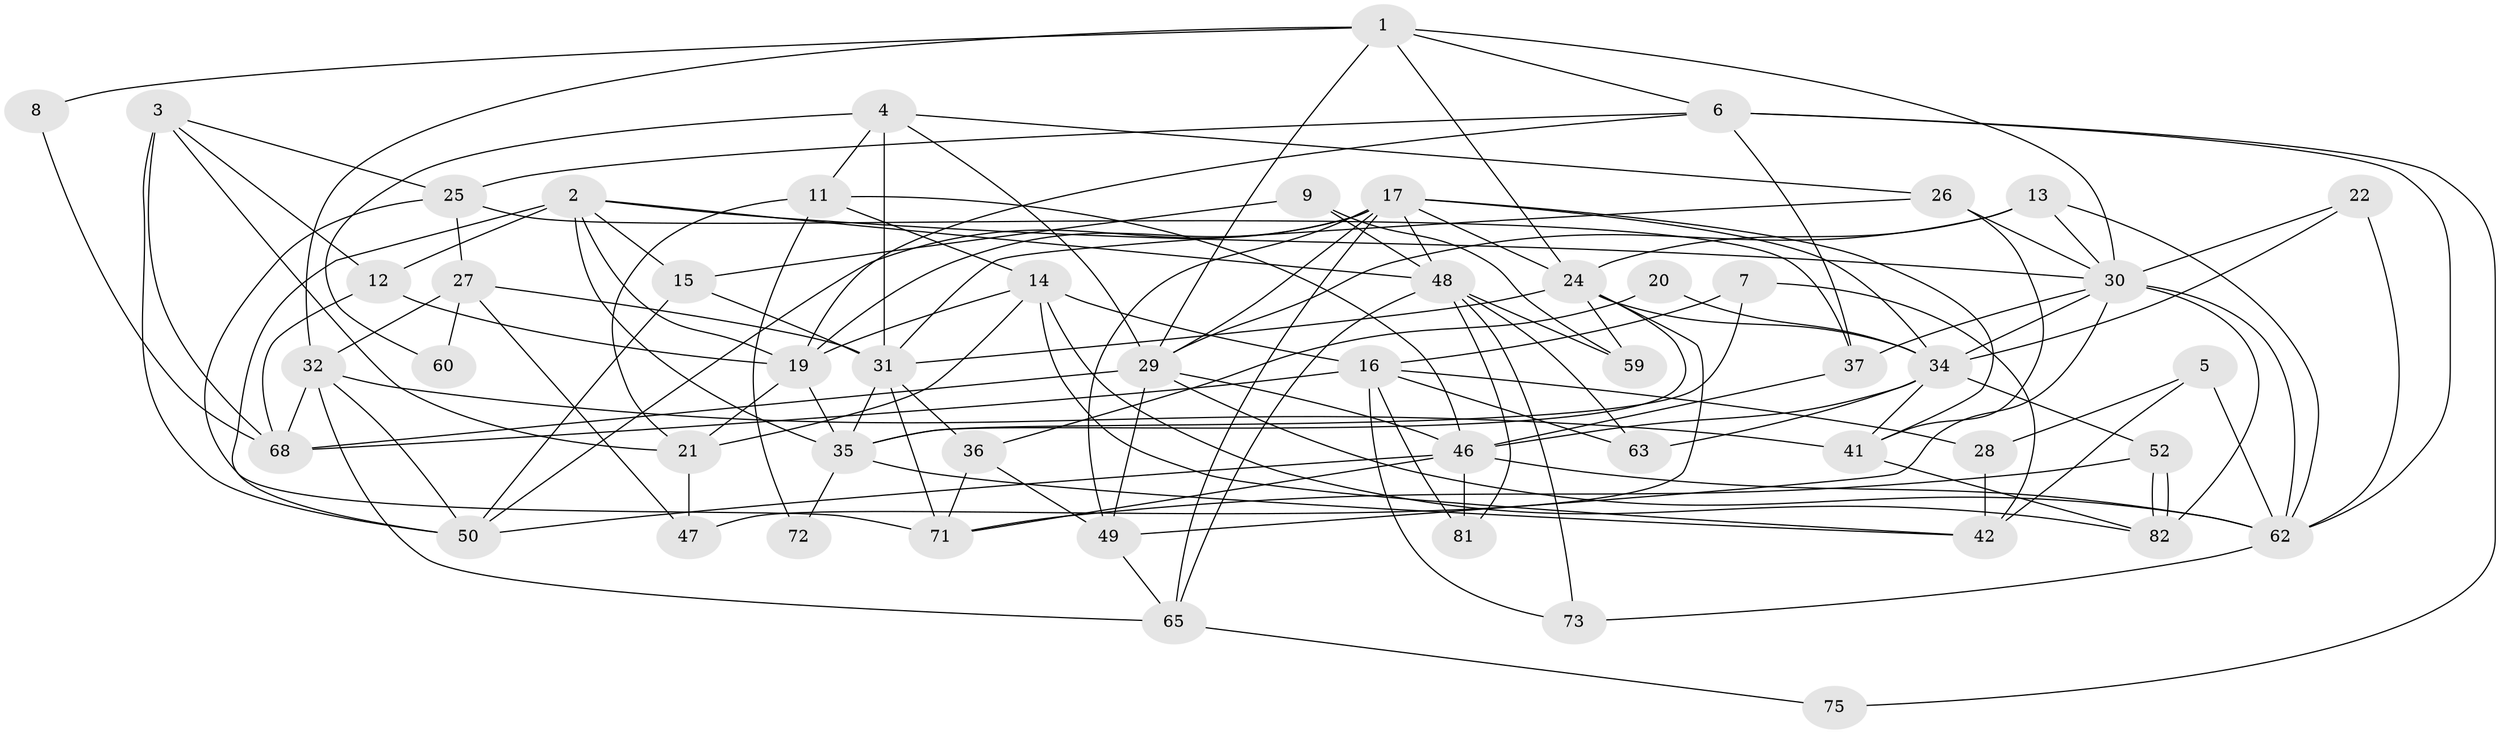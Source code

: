 // Generated by graph-tools (version 1.1) at 2025/52/02/27/25 19:52:06]
// undirected, 53 vertices, 134 edges
graph export_dot {
graph [start="1"]
  node [color=gray90,style=filled];
  1 [super="+61"];
  2 [super="+64"];
  3 [super="+10"];
  4 [super="+70"];
  5;
  6 [super="+58"];
  7;
  8;
  9;
  11 [super="+51"];
  12;
  13 [super="+56"];
  14 [super="+55"];
  15 [super="+23"];
  16 [super="+18"];
  17 [super="+33"];
  19 [super="+78"];
  20;
  21 [super="+40"];
  22;
  24 [super="+39"];
  25 [super="+45"];
  26;
  27 [super="+69"];
  28;
  29 [super="+53"];
  30 [super="+38"];
  31 [super="+66"];
  32 [super="+80"];
  34 [super="+43"];
  35 [super="+67"];
  36;
  37;
  41 [super="+54"];
  42 [super="+44"];
  46 [super="+57"];
  47;
  48 [super="+74"];
  49 [super="+77"];
  50 [super="+79"];
  52;
  59;
  60;
  62 [super="+84"];
  63;
  65;
  68 [super="+76"];
  71 [super="+83"];
  72;
  73;
  75;
  81;
  82;
  1 -- 29;
  1 -- 8;
  1 -- 6;
  1 -- 30;
  1 -- 24;
  1 -- 32;
  2 -- 19;
  2 -- 30;
  2 -- 48;
  2 -- 35;
  2 -- 50;
  2 -- 12;
  2 -- 15;
  3 -- 68;
  3 -- 12;
  3 -- 50;
  3 -- 25;
  3 -- 21;
  4 -- 29;
  4 -- 26;
  4 -- 11;
  4 -- 60;
  4 -- 31;
  5 -- 28;
  5 -- 62;
  5 -- 42;
  6 -- 75;
  6 -- 62;
  6 -- 19;
  6 -- 37;
  6 -- 25;
  7 -- 35;
  7 -- 16;
  7 -- 42;
  8 -- 68;
  9 -- 59;
  9 -- 15;
  9 -- 48;
  11 -- 21;
  11 -- 46;
  11 -- 72;
  11 -- 14;
  12 -- 19;
  12 -- 68;
  13 -- 24;
  13 -- 30;
  13 -- 29;
  13 -- 62;
  14 -- 82;
  14 -- 16;
  14 -- 42;
  14 -- 19;
  14 -- 21;
  15 -- 50;
  15 -- 31;
  16 -- 73;
  16 -- 28;
  16 -- 81;
  16 -- 68;
  16 -- 63;
  17 -- 19;
  17 -- 48;
  17 -- 65;
  17 -- 34;
  17 -- 49;
  17 -- 50;
  17 -- 24;
  17 -- 41;
  17 -- 29;
  19 -- 35;
  19 -- 21;
  20 -- 36;
  20 -- 34;
  21 -- 47;
  22 -- 62;
  22 -- 34;
  22 -- 30;
  24 -- 34;
  24 -- 31;
  24 -- 59;
  24 -- 47;
  24 -- 35;
  25 -- 37;
  25 -- 27;
  25 -- 71 [weight=2];
  26 -- 30;
  26 -- 31;
  26 -- 41;
  27 -- 31 [weight=2];
  27 -- 60;
  27 -- 32;
  27 -- 47;
  28 -- 42;
  29 -- 46;
  29 -- 68;
  29 -- 62;
  29 -- 49;
  30 -- 37;
  30 -- 49 [weight=2];
  30 -- 82;
  30 -- 34;
  30 -- 62;
  31 -- 35;
  31 -- 36;
  31 -- 71;
  32 -- 65;
  32 -- 68;
  32 -- 50;
  32 -- 41;
  34 -- 63;
  34 -- 41;
  34 -- 52;
  34 -- 46;
  35 -- 42;
  35 -- 72;
  36 -- 49;
  36 -- 71;
  37 -- 46;
  41 -- 82;
  46 -- 62;
  46 -- 81;
  46 -- 50;
  46 -- 71;
  48 -- 65;
  48 -- 59;
  48 -- 81;
  48 -- 73;
  48 -- 63;
  49 -- 65;
  52 -- 82;
  52 -- 82;
  52 -- 71;
  62 -- 73;
  65 -- 75;
}
